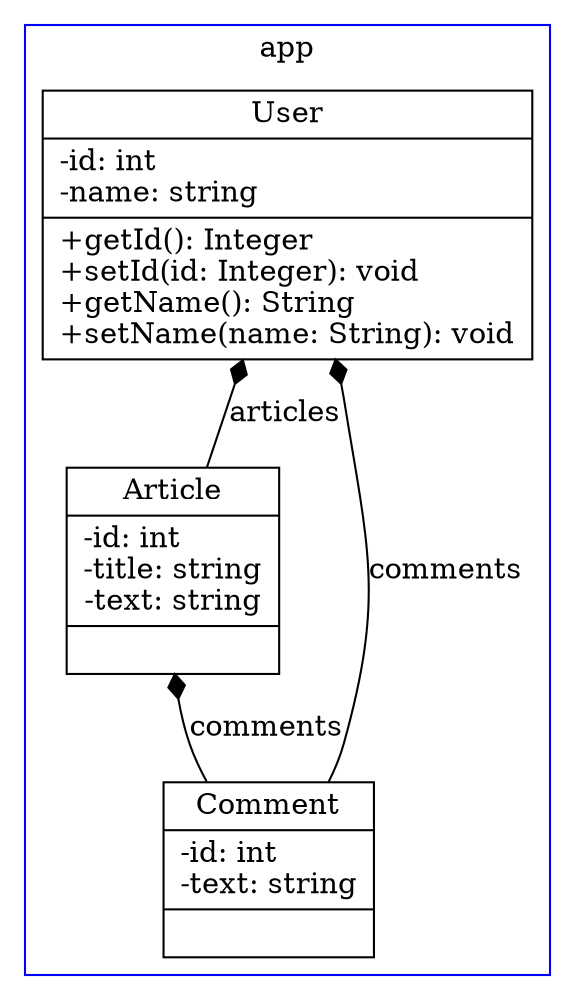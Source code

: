 /*
  Blog Model

  User
  id: int
  name: string

  Article
  id: int
  title: string
  text: string

  Comment
  id: int
  text: string
*/

digraph db_blog {
  subgraph cluster_0 {
    node [shape=record];
    User [label="{User|-id: int\l-name: string\l|+getId(): Integer\l+setId(id: Integer): void\l+getName(): String\l+setName(name: String): void\l}"]
    Article [label="{Article|-id: int\l-title: string\l-text: string|}"]
    Comment [label="{Comment|-id: int\l-text: string|}"]

    edge [arrowhead="none" arrowtail="diamond" dir="both"]
    Article -> Comment [label="comments"]
    User -> Comment [label="comments"]
    User -> Article [label="articles"]

    label="app";
    color=blue;
  }

}
